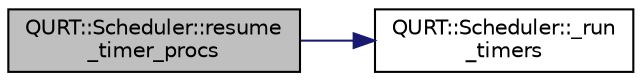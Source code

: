 digraph "QURT::Scheduler::resume_timer_procs"
{
 // INTERACTIVE_SVG=YES
  edge [fontname="Helvetica",fontsize="10",labelfontname="Helvetica",labelfontsize="10"];
  node [fontname="Helvetica",fontsize="10",shape=record];
  rankdir="LR";
  Node1 [label="QURT::Scheduler::resume\l_timer_procs",height=0.2,width=0.4,color="black", fillcolor="grey75", style="filled", fontcolor="black"];
  Node1 -> Node2 [color="midnightblue",fontsize="10",style="solid",fontname="Helvetica"];
  Node2 [label="QURT::Scheduler::_run\l_timers",height=0.2,width=0.4,color="black", fillcolor="white", style="filled",URL="$classQURT_1_1Scheduler.html#a29fdddcbf0524bf6f47e9d206c02dadd"];
}
